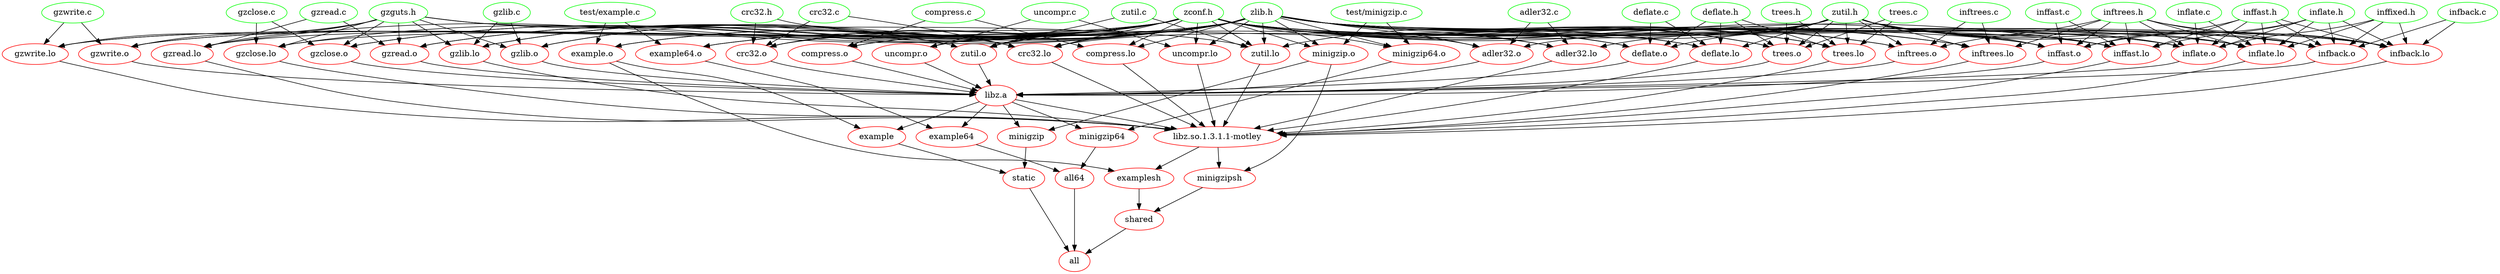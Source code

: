 digraph G {
n11[label="adler32.c", color="green"];
n55[label="adler32.lo", color="red"];
n10[label="adler32.o", color="red"];
n2[label="all", color="red"];
n71[label="all64", color="red"];
n38[label="compress.c", color="green"];
n64[label="compress.lo", color="red"];
n37[label="compress.o", color="red"];
n14[label="crc32.c", color="green"];
n15[label="crc32.h", color="green"];
n56[label="crc32.lo", color="red"];
n13[label="crc32.o", color="red"];
n17[label="deflate.c", color="green"];
n18[label="deflate.h", color="green"];
n57[label="deflate.lo", color="red"];
n16[label="deflate.o", color="red"];
n4[label="example", color="red"];
n5[label="example.o", color="red"];
n72[label="example64", color="red"];
n73[label="example64.o", color="red"];
n53[label="examplesh", color="red"];
n42[label="gzclose.c", color="green"];
n66[label="gzclose.lo", color="red"];
n41[label="gzclose.o", color="red"];
n36[label="gzguts.h", color="green"];
n44[label="gzlib.c", color="green"];
n67[label="gzlib.lo", color="red"];
n43[label="gzlib.o", color="red"];
n46[label="gzread.c", color="green"];
n68[label="gzread.lo", color="red"];
n45[label="gzread.o", color="red"];
n48[label="gzwrite.c", color="green"];
n69[label="gzwrite.lo", color="red"];
n47[label="gzwrite.o", color="red"];
n20[label="infback.c", color="green"];
n58[label="infback.lo", color="red"];
n19[label="infback.o", color="red"];
n26[label="inffast.c", color="green"];
n23[label="inffast.h", color="green"];
n59[label="inffast.lo", color="red"];
n25[label="inffast.o", color="red"];
n24[label="inffixed.h", color="green"];
n28[label="inflate.c", color="green"];
n22[label="inflate.h", color="green"];
n60[label="inflate.lo", color="red"];
n27[label="inflate.o", color="red"];
n30[label="inftrees.c", color="green"];
n21[label="inftrees.h", color="green"];
n61[label="inftrees.lo", color="red"];
n29[label="inftrees.o", color="red"];
n9[label="libz.a", color="red"];
n54[label="libz.so.1.3.1.1-motley", color="red"];
n49[label="minigzip", color="red"];
n50[label="minigzip.o", color="red"];
n74[label="minigzip64", color="red"];
n75[label="minigzip64.o", color="red"];
n70[label="minigzipsh", color="red"];
n52[label="shared", color="red"];
n3[label="static", color="red"];
n6[label="test/example.c", color="green"];
n51[label="test/minigzip.c", color="green"];
n32[label="trees.c", color="green"];
n33[label="trees.h", color="green"];
n62[label="trees.lo", color="red"];
n31[label="trees.o", color="red"];
n40[label="uncompr.c", color="green"];
n65[label="uncompr.lo", color="red"];
n39[label="uncompr.o", color="red"];
n8[label="zconf.h", color="green"];
n7[label="zlib.h", color="green"];
n35[label="zutil.c", color="green"];
n12[label="zutil.h", color="green"];
n63[label="zutil.lo", color="red"];
n34[label="zutil.o", color="red"];
n11 -> n55 ; 
n8 -> n55 ; 
n7 -> n55 ; 
n12 -> n55 ; 
n11 -> n10 ; 
n8 -> n10 ; 
n7 -> n10 ; 
n12 -> n10 ; 
n71 -> n2 ; 
n52 -> n2 ; 
n3 -> n2 ; 
n72 -> n71 ; 
n74 -> n71 ; 
n38 -> n64 ; 
n8 -> n64 ; 
n7 -> n64 ; 
n38 -> n37 ; 
n8 -> n37 ; 
n7 -> n37 ; 
n14 -> n56 ; 
n15 -> n56 ; 
n8 -> n56 ; 
n7 -> n56 ; 
n12 -> n56 ; 
n14 -> n13 ; 
n15 -> n13 ; 
n8 -> n13 ; 
n7 -> n13 ; 
n12 -> n13 ; 
n17 -> n57 ; 
n18 -> n57 ; 
n8 -> n57 ; 
n7 -> n57 ; 
n12 -> n57 ; 
n17 -> n16 ; 
n18 -> n16 ; 
n8 -> n16 ; 
n7 -> n16 ; 
n12 -> n16 ; 
n5 -> n4 ; 
n9 -> n4 ; 
n6 -> n5 ; 
n8 -> n5 ; 
n7 -> n5 ; 
n73 -> n72 ; 
n9 -> n72 ; 
n6 -> n73 ; 
n8 -> n73 ; 
n7 -> n73 ; 
n5 -> n53 ; 
n54 -> n53 ; 
n42 -> n66 ; 
n36 -> n66 ; 
n8 -> n66 ; 
n7 -> n66 ; 
n42 -> n41 ; 
n36 -> n41 ; 
n8 -> n41 ; 
n7 -> n41 ; 
n36 -> n67 ; 
n44 -> n67 ; 
n8 -> n67 ; 
n7 -> n67 ; 
n36 -> n43 ; 
n44 -> n43 ; 
n8 -> n43 ; 
n7 -> n43 ; 
n36 -> n68 ; 
n46 -> n68 ; 
n8 -> n68 ; 
n7 -> n68 ; 
n36 -> n45 ; 
n46 -> n45 ; 
n8 -> n45 ; 
n7 -> n45 ; 
n36 -> n69 ; 
n48 -> n69 ; 
n8 -> n69 ; 
n7 -> n69 ; 
n36 -> n47 ; 
n48 -> n47 ; 
n8 -> n47 ; 
n7 -> n47 ; 
n20 -> n58 ; 
n23 -> n58 ; 
n24 -> n58 ; 
n22 -> n58 ; 
n21 -> n58 ; 
n8 -> n58 ; 
n7 -> n58 ; 
n12 -> n58 ; 
n20 -> n19 ; 
n23 -> n19 ; 
n24 -> n19 ; 
n22 -> n19 ; 
n21 -> n19 ; 
n8 -> n19 ; 
n7 -> n19 ; 
n12 -> n19 ; 
n26 -> n59 ; 
n23 -> n59 ; 
n22 -> n59 ; 
n21 -> n59 ; 
n8 -> n59 ; 
n7 -> n59 ; 
n12 -> n59 ; 
n26 -> n25 ; 
n23 -> n25 ; 
n22 -> n25 ; 
n21 -> n25 ; 
n8 -> n25 ; 
n7 -> n25 ; 
n12 -> n25 ; 
n23 -> n60 ; 
n24 -> n60 ; 
n28 -> n60 ; 
n22 -> n60 ; 
n21 -> n60 ; 
n8 -> n60 ; 
n7 -> n60 ; 
n12 -> n60 ; 
n23 -> n27 ; 
n24 -> n27 ; 
n28 -> n27 ; 
n22 -> n27 ; 
n21 -> n27 ; 
n8 -> n27 ; 
n7 -> n27 ; 
n12 -> n27 ; 
n30 -> n61 ; 
n21 -> n61 ; 
n8 -> n61 ; 
n7 -> n61 ; 
n12 -> n61 ; 
n30 -> n29 ; 
n21 -> n29 ; 
n8 -> n29 ; 
n7 -> n29 ; 
n12 -> n29 ; 
n10 -> n9 ; 
n37 -> n9 ; 
n13 -> n9 ; 
n16 -> n9 ; 
n41 -> n9 ; 
n43 -> n9 ; 
n45 -> n9 ; 
n47 -> n9 ; 
n19 -> n9 ; 
n25 -> n9 ; 
n27 -> n9 ; 
n29 -> n9 ; 
n31 -> n9 ; 
n39 -> n9 ; 
n34 -> n9 ; 
n55 -> n54 ; 
n64 -> n54 ; 
n56 -> n54 ; 
n57 -> n54 ; 
n66 -> n54 ; 
n67 -> n54 ; 
n68 -> n54 ; 
n69 -> n54 ; 
n58 -> n54 ; 
n59 -> n54 ; 
n60 -> n54 ; 
n61 -> n54 ; 
n9 -> n54 ; 
n62 -> n54 ; 
n65 -> n54 ; 
n63 -> n54 ; 
n9 -> n49 ; 
n50 -> n49 ; 
n51 -> n50 ; 
n8 -> n50 ; 
n7 -> n50 ; 
n9 -> n74 ; 
n75 -> n74 ; 
n51 -> n75 ; 
n8 -> n75 ; 
n7 -> n75 ; 
n54 -> n70 ; 
n50 -> n70 ; 
n53 -> n52 ; 
n70 -> n52 ; 
n4 -> n3 ; 
n49 -> n3 ; 
n18 -> n62 ; 
n32 -> n62 ; 
n33 -> n62 ; 
n8 -> n62 ; 
n7 -> n62 ; 
n12 -> n62 ; 
n18 -> n31 ; 
n32 -> n31 ; 
n33 -> n31 ; 
n8 -> n31 ; 
n7 -> n31 ; 
n12 -> n31 ; 
n40 -> n65 ; 
n8 -> n65 ; 
n7 -> n65 ; 
n40 -> n39 ; 
n8 -> n39 ; 
n7 -> n39 ; 
n36 -> n63 ; 
n8 -> n63 ; 
n7 -> n63 ; 
n35 -> n63 ; 
n12 -> n63 ; 
n36 -> n34 ; 
n8 -> n34 ; 
n7 -> n34 ; 
n35 -> n34 ; 
n12 -> n34 ; 
}

